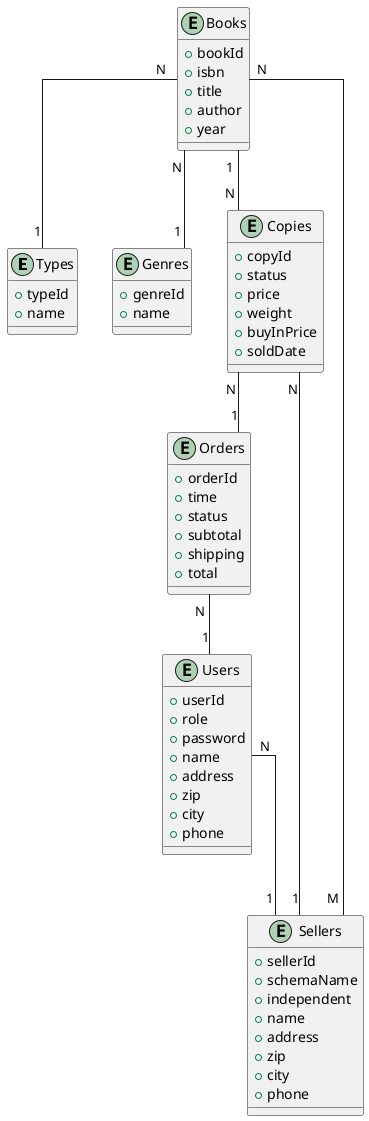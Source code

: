 @startuml Central Antiquarian
skinparam linetype ortho

entity Types {
    + typeId
    + name
}

entity Genres {
    + genreId
    + name
}

entity Books {
    + bookId
    + isbn
    + title
    + author
    + year
}

entity Copies {
    + copyId
    + status
    + price
    + weight
    + buyInPrice
    + soldDate
}

entity Users {
    + userId
    + role
    + password
    + name
    + address
    + zip
    + city
    + phone
}

entity Orders {
    + orderId
    + time
    + status
    + subtotal
    + shipping
    + total
}

entity Sellers {
    + sellerId
    + schemaName
    + independent
    + name
    + address
    + zip
    + city
    + phone
}

Books "1  " -- "N" Copies
Books "N" -- "M  " Sellers
Books "N " -- "1" Types
Books "N" -- "1  " Genres
Copies "N" -- "1 " Orders
Copies "N " -- "1" Sellers
Orders "N " -- "1" Users
Users "N  " -- "1" Sellers

@enduml
